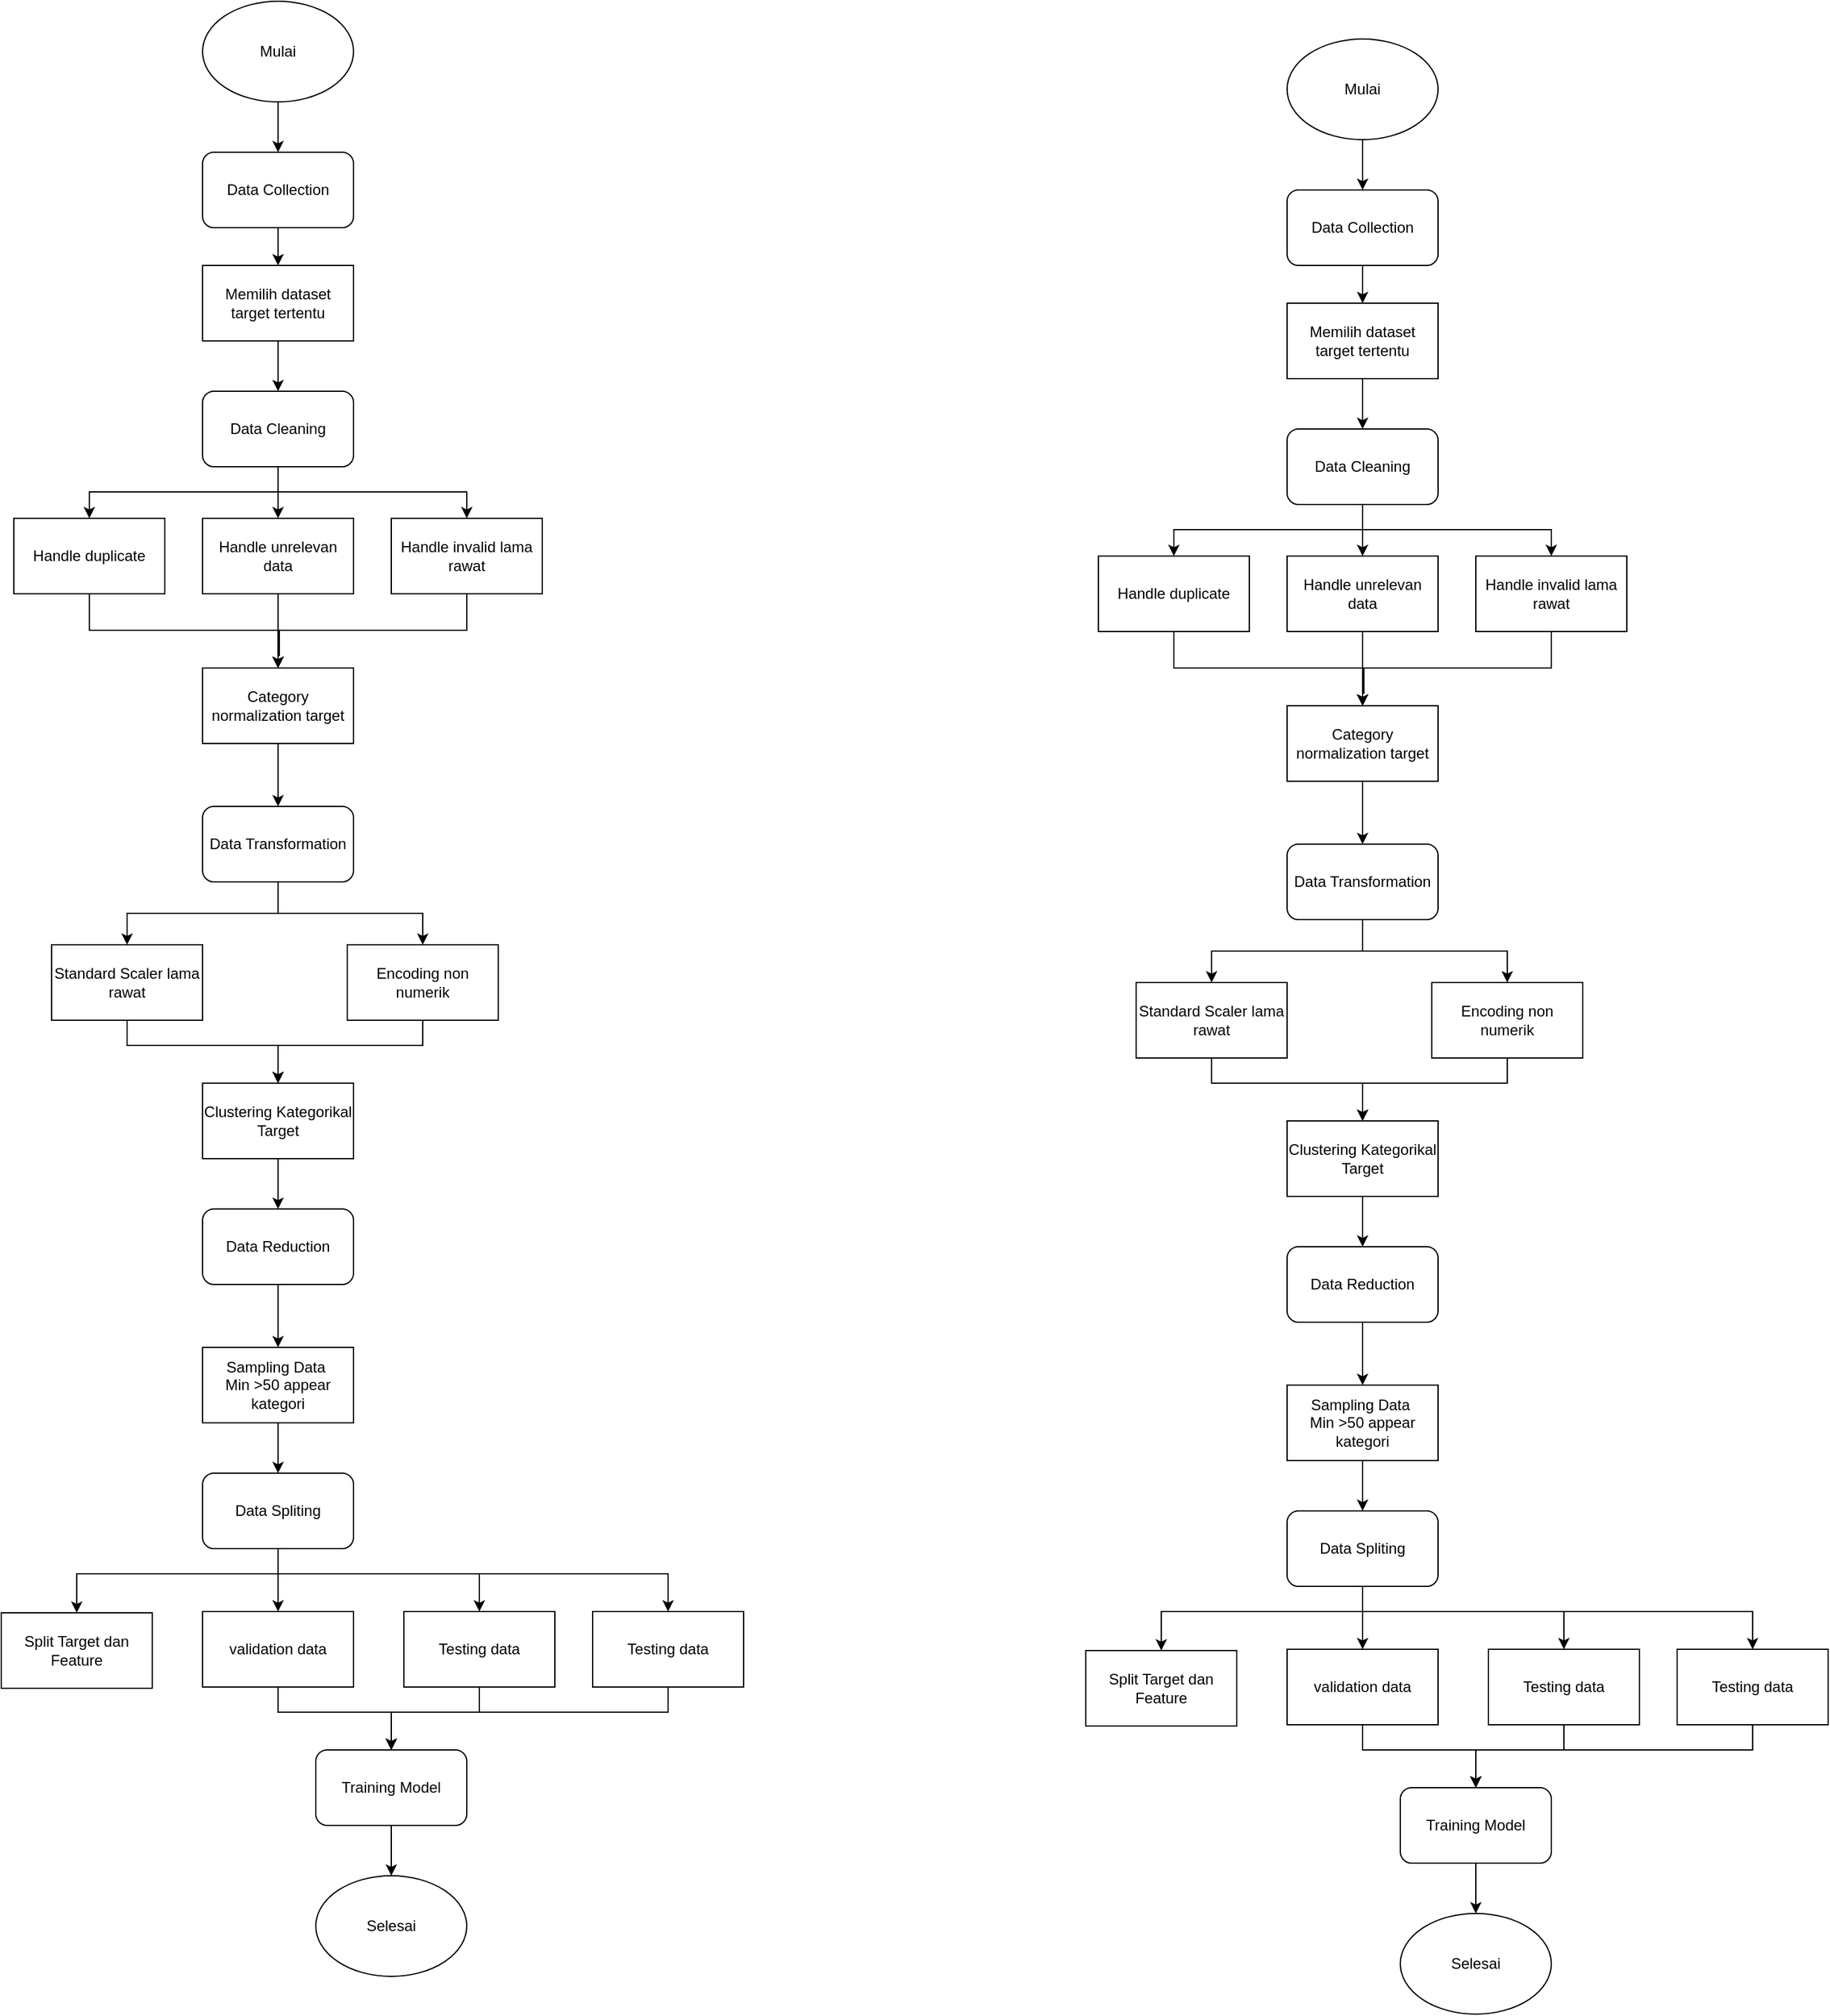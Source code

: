 <mxfile version="27.0.9">
  <diagram name="Page-1" id="JvkSAolZhgui7Sr7nKqG">
    <mxGraphModel dx="1553" dy="2643" grid="1" gridSize="10" guides="1" tooltips="1" connect="1" arrows="1" fold="1" page="1" pageScale="1" pageWidth="850" pageHeight="1100" math="0" shadow="0">
      <root>
        <mxCell id="0" />
        <mxCell id="1" parent="0" />
        <mxCell id="GHzsCkxiBa72Dn1Be5wE-11" style="edgeStyle=orthogonalEdgeStyle;rounded=0;orthogonalLoop=1;jettySize=auto;html=1;entryX=0.5;entryY=0;entryDx=0;entryDy=0;" parent="1" source="GHzsCkxiBa72Dn1Be5wE-1" target="GHzsCkxiBa72Dn1Be5wE-10" edge="1">
          <mxGeometry relative="1" as="geometry" />
        </mxCell>
        <mxCell id="GHzsCkxiBa72Dn1Be5wE-1" value="Mulai" style="ellipse;whiteSpace=wrap;html=1;" parent="1" vertex="1">
          <mxGeometry x="190" y="330" width="120" height="80" as="geometry" />
        </mxCell>
        <mxCell id="GHzsCkxiBa72Dn1Be5wE-22" style="edgeStyle=orthogonalEdgeStyle;rounded=0;orthogonalLoop=1;jettySize=auto;html=1;" parent="1" source="GHzsCkxiBa72Dn1Be5wE-7" target="GHzsCkxiBa72Dn1Be5wE-21" edge="1">
          <mxGeometry relative="1" as="geometry">
            <Array as="points">
              <mxPoint x="100" y="830" />
              <mxPoint x="250" y="830" />
            </Array>
          </mxGeometry>
        </mxCell>
        <mxCell id="GHzsCkxiBa72Dn1Be5wE-7" value="Handle duplicate" style="rounded=0;whiteSpace=wrap;html=1;" parent="1" vertex="1">
          <mxGeometry x="40" y="741" width="120" height="60" as="geometry" />
        </mxCell>
        <mxCell id="GHzsCkxiBa72Dn1Be5wE-17" style="edgeStyle=orthogonalEdgeStyle;rounded=0;orthogonalLoop=1;jettySize=auto;html=1;entryX=0.5;entryY=0;entryDx=0;entryDy=0;" parent="1" source="GHzsCkxiBa72Dn1Be5wE-8" target="GHzsCkxiBa72Dn1Be5wE-7" edge="1">
          <mxGeometry relative="1" as="geometry">
            <Array as="points">
              <mxPoint x="250" y="720" />
              <mxPoint x="100" y="720" />
            </Array>
          </mxGeometry>
        </mxCell>
        <mxCell id="GHzsCkxiBa72Dn1Be5wE-20" style="edgeStyle=orthogonalEdgeStyle;rounded=0;orthogonalLoop=1;jettySize=auto;html=1;entryX=0.5;entryY=0;entryDx=0;entryDy=0;" parent="1" source="GHzsCkxiBa72Dn1Be5wE-8" target="GHzsCkxiBa72Dn1Be5wE-16" edge="1">
          <mxGeometry relative="1" as="geometry">
            <Array as="points">
              <mxPoint x="250" y="720" />
              <mxPoint x="400" y="720" />
            </Array>
          </mxGeometry>
        </mxCell>
        <mxCell id="GHzsCkxiBa72Dn1Be5wE-149" style="edgeStyle=orthogonalEdgeStyle;rounded=0;orthogonalLoop=1;jettySize=auto;html=1;" parent="1" source="GHzsCkxiBa72Dn1Be5wE-8" target="GHzsCkxiBa72Dn1Be5wE-148" edge="1">
          <mxGeometry relative="1" as="geometry" />
        </mxCell>
        <mxCell id="GHzsCkxiBa72Dn1Be5wE-8" value="Data Cleaning" style="rounded=1;whiteSpace=wrap;html=1;" parent="1" vertex="1">
          <mxGeometry x="190" y="640" width="120" height="60" as="geometry" />
        </mxCell>
        <mxCell id="GHzsCkxiBa72Dn1Be5wE-13" style="edgeStyle=orthogonalEdgeStyle;rounded=0;orthogonalLoop=1;jettySize=auto;html=1;entryX=0.5;entryY=0;entryDx=0;entryDy=0;" parent="1" source="GHzsCkxiBa72Dn1Be5wE-10" target="GHzsCkxiBa72Dn1Be5wE-12" edge="1">
          <mxGeometry relative="1" as="geometry" />
        </mxCell>
        <mxCell id="GHzsCkxiBa72Dn1Be5wE-10" value="Data Collection" style="rounded=1;whiteSpace=wrap;html=1;" parent="1" vertex="1">
          <mxGeometry x="190" y="450" width="120" height="60" as="geometry" />
        </mxCell>
        <mxCell id="GHzsCkxiBa72Dn1Be5wE-14" style="edgeStyle=orthogonalEdgeStyle;rounded=0;orthogonalLoop=1;jettySize=auto;html=1;" parent="1" source="GHzsCkxiBa72Dn1Be5wE-12" target="GHzsCkxiBa72Dn1Be5wE-8" edge="1">
          <mxGeometry relative="1" as="geometry" />
        </mxCell>
        <mxCell id="GHzsCkxiBa72Dn1Be5wE-12" value="Memilih dataset target tertentu" style="rounded=0;whiteSpace=wrap;html=1;" parent="1" vertex="1">
          <mxGeometry x="190" y="540" width="120" height="60" as="geometry" />
        </mxCell>
        <mxCell id="GHzsCkxiBa72Dn1Be5wE-24" style="edgeStyle=orthogonalEdgeStyle;rounded=0;orthogonalLoop=1;jettySize=auto;html=1;entryX=0.5;entryY=0;entryDx=0;entryDy=0;" parent="1" source="GHzsCkxiBa72Dn1Be5wE-16" target="GHzsCkxiBa72Dn1Be5wE-21" edge="1">
          <mxGeometry relative="1" as="geometry">
            <mxPoint x="250" y="850" as="targetPoint" />
            <Array as="points">
              <mxPoint x="400" y="830" />
              <mxPoint x="251" y="830" />
              <mxPoint x="251" y="850" />
              <mxPoint x="250" y="850" />
            </Array>
          </mxGeometry>
        </mxCell>
        <mxCell id="GHzsCkxiBa72Dn1Be5wE-16" value="Handle invalid lama rawat" style="rounded=0;whiteSpace=wrap;html=1;" parent="1" vertex="1">
          <mxGeometry x="340" y="741" width="120" height="60" as="geometry" />
        </mxCell>
        <mxCell id="GHzsCkxiBa72Dn1Be5wE-28" style="edgeStyle=orthogonalEdgeStyle;rounded=0;orthogonalLoop=1;jettySize=auto;html=1;" parent="1" source="GHzsCkxiBa72Dn1Be5wE-21" target="GHzsCkxiBa72Dn1Be5wE-27" edge="1">
          <mxGeometry relative="1" as="geometry" />
        </mxCell>
        <mxCell id="GHzsCkxiBa72Dn1Be5wE-21" value="Category normalization target" style="rounded=0;whiteSpace=wrap;html=1;" parent="1" vertex="1">
          <mxGeometry x="190" y="860" width="120" height="60" as="geometry" />
        </mxCell>
        <mxCell id="GHzsCkxiBa72Dn1Be5wE-43" style="edgeStyle=orthogonalEdgeStyle;rounded=0;orthogonalLoop=1;jettySize=auto;html=1;entryX=0.5;entryY=0;entryDx=0;entryDy=0;" parent="1" source="GHzsCkxiBa72Dn1Be5wE-27" target="GHzsCkxiBa72Dn1Be5wE-31" edge="1">
          <mxGeometry relative="1" as="geometry" />
        </mxCell>
        <mxCell id="GHzsCkxiBa72Dn1Be5wE-44" style="edgeStyle=orthogonalEdgeStyle;rounded=0;orthogonalLoop=1;jettySize=auto;html=1;entryX=0.5;entryY=0;entryDx=0;entryDy=0;" parent="1" source="GHzsCkxiBa72Dn1Be5wE-27" target="GHzsCkxiBa72Dn1Be5wE-29" edge="1">
          <mxGeometry relative="1" as="geometry" />
        </mxCell>
        <mxCell id="GHzsCkxiBa72Dn1Be5wE-27" value="Data Transformation" style="rounded=1;whiteSpace=wrap;html=1;" parent="1" vertex="1">
          <mxGeometry x="190" y="970" width="120" height="60" as="geometry" />
        </mxCell>
        <mxCell id="GHzsCkxiBa72Dn1Be5wE-46" style="edgeStyle=orthogonalEdgeStyle;rounded=0;orthogonalLoop=1;jettySize=auto;html=1;" parent="1" source="GHzsCkxiBa72Dn1Be5wE-29" edge="1">
          <mxGeometry relative="1" as="geometry">
            <mxPoint x="250" y="1190" as="targetPoint" />
            <Array as="points">
              <mxPoint x="365" y="1160" />
              <mxPoint x="250" y="1160" />
            </Array>
          </mxGeometry>
        </mxCell>
        <mxCell id="GHzsCkxiBa72Dn1Be5wE-29" value="Encoding non numerik" style="rounded=0;whiteSpace=wrap;html=1;" parent="1" vertex="1">
          <mxGeometry x="305" y="1080" width="120" height="60" as="geometry" />
        </mxCell>
        <mxCell id="GHzsCkxiBa72Dn1Be5wE-45" style="edgeStyle=orthogonalEdgeStyle;rounded=0;orthogonalLoop=1;jettySize=auto;html=1;entryX=0.5;entryY=0;entryDx=0;entryDy=0;" parent="1" source="GHzsCkxiBa72Dn1Be5wE-31" target="GHzsCkxiBa72Dn1Be5wE-34" edge="1">
          <mxGeometry relative="1" as="geometry">
            <Array as="points">
              <mxPoint x="130" y="1160" />
              <mxPoint x="250" y="1160" />
            </Array>
          </mxGeometry>
        </mxCell>
        <mxCell id="GHzsCkxiBa72Dn1Be5wE-31" value="Standard Scaler lama rawat" style="rounded=0;whiteSpace=wrap;html=1;" parent="1" vertex="1">
          <mxGeometry x="70" y="1080" width="120" height="60" as="geometry" />
        </mxCell>
        <mxCell id="GHzsCkxiBa72Dn1Be5wE-47" style="edgeStyle=orthogonalEdgeStyle;rounded=0;orthogonalLoop=1;jettySize=auto;html=1;" parent="1" source="GHzsCkxiBa72Dn1Be5wE-34" target="GHzsCkxiBa72Dn1Be5wE-37" edge="1">
          <mxGeometry relative="1" as="geometry" />
        </mxCell>
        <mxCell id="GHzsCkxiBa72Dn1Be5wE-34" value="Clustering Kategorikal Target" style="rounded=0;whiteSpace=wrap;html=1;" parent="1" vertex="1">
          <mxGeometry x="190" y="1190" width="120" height="60" as="geometry" />
        </mxCell>
        <mxCell id="GHzsCkxiBa72Dn1Be5wE-40" style="edgeStyle=orthogonalEdgeStyle;rounded=0;orthogonalLoop=1;jettySize=auto;html=1;entryX=0.5;entryY=0;entryDx=0;entryDy=0;" parent="1" source="GHzsCkxiBa72Dn1Be5wE-37" target="GHzsCkxiBa72Dn1Be5wE-39" edge="1">
          <mxGeometry relative="1" as="geometry" />
        </mxCell>
        <mxCell id="GHzsCkxiBa72Dn1Be5wE-37" value="Data Reduction" style="rounded=1;whiteSpace=wrap;html=1;" parent="1" vertex="1">
          <mxGeometry x="190" y="1290" width="120" height="60" as="geometry" />
        </mxCell>
        <mxCell id="GHzsCkxiBa72Dn1Be5wE-42" style="edgeStyle=orthogonalEdgeStyle;rounded=0;orthogonalLoop=1;jettySize=auto;html=1;" parent="1" source="GHzsCkxiBa72Dn1Be5wE-39" target="GHzsCkxiBa72Dn1Be5wE-41" edge="1">
          <mxGeometry relative="1" as="geometry" />
        </mxCell>
        <mxCell id="GHzsCkxiBa72Dn1Be5wE-39" value="Sampling Data&amp;nbsp;&lt;br&gt;Min &amp;gt;50 appear kategori" style="rounded=0;whiteSpace=wrap;html=1;" parent="1" vertex="1">
          <mxGeometry x="190" y="1400" width="120" height="60" as="geometry" />
        </mxCell>
        <mxCell id="GHzsCkxiBa72Dn1Be5wE-49" style="edgeStyle=orthogonalEdgeStyle;rounded=0;orthogonalLoop=1;jettySize=auto;html=1;entryX=0.5;entryY=0;entryDx=0;entryDy=0;" parent="1" source="GHzsCkxiBa72Dn1Be5wE-41" target="GHzsCkxiBa72Dn1Be5wE-48" edge="1">
          <mxGeometry relative="1" as="geometry">
            <Array as="points">
              <mxPoint x="250" y="1580" />
              <mxPoint x="90" y="1580" />
            </Array>
          </mxGeometry>
        </mxCell>
        <mxCell id="GHzsCkxiBa72Dn1Be5wE-52" style="edgeStyle=orthogonalEdgeStyle;rounded=0;orthogonalLoop=1;jettySize=auto;html=1;entryX=0.5;entryY=0;entryDx=0;entryDy=0;" parent="1" source="GHzsCkxiBa72Dn1Be5wE-41" target="GHzsCkxiBa72Dn1Be5wE-50" edge="1">
          <mxGeometry relative="1" as="geometry" />
        </mxCell>
        <mxCell id="GHzsCkxiBa72Dn1Be5wE-142" style="edgeStyle=orthogonalEdgeStyle;rounded=0;orthogonalLoop=1;jettySize=auto;html=1;entryX=0.5;entryY=0;entryDx=0;entryDy=0;" parent="1" source="GHzsCkxiBa72Dn1Be5wE-41" target="GHzsCkxiBa72Dn1Be5wE-141" edge="1">
          <mxGeometry relative="1" as="geometry">
            <Array as="points">
              <mxPoint x="250" y="1580" />
              <mxPoint x="560" y="1580" />
            </Array>
          </mxGeometry>
        </mxCell>
        <mxCell id="GHzsCkxiBa72Dn1Be5wE-41" value="Data Spliting" style="rounded=1;whiteSpace=wrap;html=1;" parent="1" vertex="1">
          <mxGeometry x="190" y="1500" width="120" height="60" as="geometry" />
        </mxCell>
        <mxCell id="GHzsCkxiBa72Dn1Be5wE-48" value="Split Target dan Feature" style="rounded=0;whiteSpace=wrap;html=1;" parent="1" vertex="1">
          <mxGeometry x="30" y="1611" width="120" height="60" as="geometry" />
        </mxCell>
        <mxCell id="GHzsCkxiBa72Dn1Be5wE-55" style="edgeStyle=orthogonalEdgeStyle;rounded=0;orthogonalLoop=1;jettySize=auto;html=1;entryX=0.5;entryY=0;entryDx=0;entryDy=0;" parent="1" source="GHzsCkxiBa72Dn1Be5wE-50" target="GHzsCkxiBa72Dn1Be5wE-54" edge="1">
          <mxGeometry relative="1" as="geometry">
            <Array as="points">
              <mxPoint x="250" y="1690" />
              <mxPoint x="340" y="1690" />
            </Array>
          </mxGeometry>
        </mxCell>
        <mxCell id="GHzsCkxiBa72Dn1Be5wE-50" value="validation data" style="rounded=0;whiteSpace=wrap;html=1;" parent="1" vertex="1">
          <mxGeometry x="190" y="1610" width="120" height="60" as="geometry" />
        </mxCell>
        <mxCell id="GHzsCkxiBa72Dn1Be5wE-144" style="edgeStyle=orthogonalEdgeStyle;rounded=0;orthogonalLoop=1;jettySize=auto;html=1;entryX=0.5;entryY=0;entryDx=0;entryDy=0;" parent="1" source="GHzsCkxiBa72Dn1Be5wE-51" target="GHzsCkxiBa72Dn1Be5wE-54" edge="1">
          <mxGeometry relative="1" as="geometry">
            <Array as="points">
              <mxPoint x="410" y="1690" />
              <mxPoint x="340" y="1690" />
            </Array>
          </mxGeometry>
        </mxCell>
        <mxCell id="GHzsCkxiBa72Dn1Be5wE-51" value="Testing data" style="rounded=0;whiteSpace=wrap;html=1;" parent="1" vertex="1">
          <mxGeometry x="350" y="1610" width="120" height="60" as="geometry" />
        </mxCell>
        <mxCell id="GHzsCkxiBa72Dn1Be5wE-53" style="edgeStyle=orthogonalEdgeStyle;rounded=0;orthogonalLoop=1;jettySize=auto;html=1;entryX=0.5;entryY=0;entryDx=0;entryDy=0;" parent="1" source="GHzsCkxiBa72Dn1Be5wE-41" target="GHzsCkxiBa72Dn1Be5wE-51" edge="1">
          <mxGeometry relative="1" as="geometry">
            <Array as="points">
              <mxPoint x="250" y="1580" />
              <mxPoint x="410" y="1580" />
            </Array>
          </mxGeometry>
        </mxCell>
        <mxCell id="GHzsCkxiBa72Dn1Be5wE-147" style="edgeStyle=orthogonalEdgeStyle;rounded=0;orthogonalLoop=1;jettySize=auto;html=1;entryX=0.5;entryY=0;entryDx=0;entryDy=0;" parent="1" source="GHzsCkxiBa72Dn1Be5wE-54" target="GHzsCkxiBa72Dn1Be5wE-146" edge="1">
          <mxGeometry relative="1" as="geometry" />
        </mxCell>
        <mxCell id="GHzsCkxiBa72Dn1Be5wE-54" value="Training Model" style="rounded=1;whiteSpace=wrap;html=1;" parent="1" vertex="1">
          <mxGeometry x="280" y="1720" width="120" height="60" as="geometry" />
        </mxCell>
        <mxCell id="GHzsCkxiBa72Dn1Be5wE-143" style="edgeStyle=orthogonalEdgeStyle;rounded=0;orthogonalLoop=1;jettySize=auto;html=1;entryX=0.5;entryY=0;entryDx=0;entryDy=0;" parent="1" source="GHzsCkxiBa72Dn1Be5wE-141" target="GHzsCkxiBa72Dn1Be5wE-54" edge="1">
          <mxGeometry relative="1" as="geometry">
            <Array as="points">
              <mxPoint x="560" y="1690" />
              <mxPoint x="340" y="1690" />
            </Array>
          </mxGeometry>
        </mxCell>
        <mxCell id="GHzsCkxiBa72Dn1Be5wE-141" value="Testing data" style="rounded=0;whiteSpace=wrap;html=1;" parent="1" vertex="1">
          <mxGeometry x="500" y="1610" width="120" height="60" as="geometry" />
        </mxCell>
        <mxCell id="GHzsCkxiBa72Dn1Be5wE-146" value="Selesai" style="ellipse;whiteSpace=wrap;html=1;" parent="1" vertex="1">
          <mxGeometry x="280" y="1820" width="120" height="80" as="geometry" />
        </mxCell>
        <mxCell id="GHzsCkxiBa72Dn1Be5wE-150" style="edgeStyle=orthogonalEdgeStyle;rounded=0;orthogonalLoop=1;jettySize=auto;html=1;entryX=0.5;entryY=0;entryDx=0;entryDy=0;" parent="1" source="GHzsCkxiBa72Dn1Be5wE-148" target="GHzsCkxiBa72Dn1Be5wE-21" edge="1">
          <mxGeometry relative="1" as="geometry" />
        </mxCell>
        <mxCell id="GHzsCkxiBa72Dn1Be5wE-148" value="Handle unrelevan data" style="rounded=0;whiteSpace=wrap;html=1;" parent="1" vertex="1">
          <mxGeometry x="190" y="741" width="120" height="60" as="geometry" />
        </mxCell>
        <mxCell id="6pIU_dXwWz2zI7MfIqAC-4" style="edgeStyle=orthogonalEdgeStyle;rounded=0;orthogonalLoop=1;jettySize=auto;html=1;entryX=0.5;entryY=0;entryDx=0;entryDy=0;" edge="1" source="6pIU_dXwWz2zI7MfIqAC-5" target="6pIU_dXwWz2zI7MfIqAC-13" parent="1">
          <mxGeometry relative="1" as="geometry" />
        </mxCell>
        <mxCell id="6pIU_dXwWz2zI7MfIqAC-5" value="Mulai" style="ellipse;whiteSpace=wrap;html=1;" vertex="1" parent="1">
          <mxGeometry x="1052" y="360" width="120" height="80" as="geometry" />
        </mxCell>
        <mxCell id="6pIU_dXwWz2zI7MfIqAC-6" style="edgeStyle=orthogonalEdgeStyle;rounded=0;orthogonalLoop=1;jettySize=auto;html=1;" edge="1" source="6pIU_dXwWz2zI7MfIqAC-7" target="6pIU_dXwWz2zI7MfIqAC-19" parent="1">
          <mxGeometry relative="1" as="geometry">
            <Array as="points">
              <mxPoint x="962" y="860" />
              <mxPoint x="1112" y="860" />
            </Array>
          </mxGeometry>
        </mxCell>
        <mxCell id="6pIU_dXwWz2zI7MfIqAC-7" value="Handle duplicate" style="rounded=0;whiteSpace=wrap;html=1;" vertex="1" parent="1">
          <mxGeometry x="902" y="771" width="120" height="60" as="geometry" />
        </mxCell>
        <mxCell id="6pIU_dXwWz2zI7MfIqAC-8" style="edgeStyle=orthogonalEdgeStyle;rounded=0;orthogonalLoop=1;jettySize=auto;html=1;entryX=0.5;entryY=0;entryDx=0;entryDy=0;" edge="1" source="6pIU_dXwWz2zI7MfIqAC-11" target="6pIU_dXwWz2zI7MfIqAC-7" parent="1">
          <mxGeometry relative="1" as="geometry">
            <Array as="points">
              <mxPoint x="1112" y="750" />
              <mxPoint x="962" y="750" />
            </Array>
          </mxGeometry>
        </mxCell>
        <mxCell id="6pIU_dXwWz2zI7MfIqAC-9" style="edgeStyle=orthogonalEdgeStyle;rounded=0;orthogonalLoop=1;jettySize=auto;html=1;entryX=0.5;entryY=0;entryDx=0;entryDy=0;" edge="1" source="6pIU_dXwWz2zI7MfIqAC-11" target="6pIU_dXwWz2zI7MfIqAC-17" parent="1">
          <mxGeometry relative="1" as="geometry">
            <Array as="points">
              <mxPoint x="1112" y="750" />
              <mxPoint x="1262" y="750" />
            </Array>
          </mxGeometry>
        </mxCell>
        <mxCell id="6pIU_dXwWz2zI7MfIqAC-10" style="edgeStyle=orthogonalEdgeStyle;rounded=0;orthogonalLoop=1;jettySize=auto;html=1;" edge="1" source="6pIU_dXwWz2zI7MfIqAC-11" target="6pIU_dXwWz2zI7MfIqAC-49" parent="1">
          <mxGeometry relative="1" as="geometry" />
        </mxCell>
        <mxCell id="6pIU_dXwWz2zI7MfIqAC-11" value="Data Cleaning" style="rounded=1;whiteSpace=wrap;html=1;" vertex="1" parent="1">
          <mxGeometry x="1052" y="670" width="120" height="60" as="geometry" />
        </mxCell>
        <mxCell id="6pIU_dXwWz2zI7MfIqAC-12" style="edgeStyle=orthogonalEdgeStyle;rounded=0;orthogonalLoop=1;jettySize=auto;html=1;entryX=0.5;entryY=0;entryDx=0;entryDy=0;" edge="1" source="6pIU_dXwWz2zI7MfIqAC-13" target="6pIU_dXwWz2zI7MfIqAC-15" parent="1">
          <mxGeometry relative="1" as="geometry" />
        </mxCell>
        <mxCell id="6pIU_dXwWz2zI7MfIqAC-13" value="Data Collection" style="rounded=1;whiteSpace=wrap;html=1;" vertex="1" parent="1">
          <mxGeometry x="1052" y="480" width="120" height="60" as="geometry" />
        </mxCell>
        <mxCell id="6pIU_dXwWz2zI7MfIqAC-14" style="edgeStyle=orthogonalEdgeStyle;rounded=0;orthogonalLoop=1;jettySize=auto;html=1;" edge="1" source="6pIU_dXwWz2zI7MfIqAC-15" target="6pIU_dXwWz2zI7MfIqAC-11" parent="1">
          <mxGeometry relative="1" as="geometry" />
        </mxCell>
        <mxCell id="6pIU_dXwWz2zI7MfIqAC-15" value="Memilih dataset target tertentu" style="rounded=0;whiteSpace=wrap;html=1;" vertex="1" parent="1">
          <mxGeometry x="1052" y="570" width="120" height="60" as="geometry" />
        </mxCell>
        <mxCell id="6pIU_dXwWz2zI7MfIqAC-16" style="edgeStyle=orthogonalEdgeStyle;rounded=0;orthogonalLoop=1;jettySize=auto;html=1;entryX=0.5;entryY=0;entryDx=0;entryDy=0;" edge="1" source="6pIU_dXwWz2zI7MfIqAC-17" target="6pIU_dXwWz2zI7MfIqAC-19" parent="1">
          <mxGeometry relative="1" as="geometry">
            <mxPoint x="1112" y="880" as="targetPoint" />
            <Array as="points">
              <mxPoint x="1262" y="860" />
              <mxPoint x="1113" y="860" />
              <mxPoint x="1113" y="880" />
              <mxPoint x="1112" y="880" />
            </Array>
          </mxGeometry>
        </mxCell>
        <mxCell id="6pIU_dXwWz2zI7MfIqAC-17" value="Handle invalid lama rawat" style="rounded=0;whiteSpace=wrap;html=1;" vertex="1" parent="1">
          <mxGeometry x="1202" y="771" width="120" height="60" as="geometry" />
        </mxCell>
        <mxCell id="6pIU_dXwWz2zI7MfIqAC-18" style="edgeStyle=orthogonalEdgeStyle;rounded=0;orthogonalLoop=1;jettySize=auto;html=1;" edge="1" source="6pIU_dXwWz2zI7MfIqAC-19" target="6pIU_dXwWz2zI7MfIqAC-22" parent="1">
          <mxGeometry relative="1" as="geometry" />
        </mxCell>
        <mxCell id="6pIU_dXwWz2zI7MfIqAC-19" value="Category normalization target" style="rounded=0;whiteSpace=wrap;html=1;" vertex="1" parent="1">
          <mxGeometry x="1052" y="890" width="120" height="60" as="geometry" />
        </mxCell>
        <mxCell id="6pIU_dXwWz2zI7MfIqAC-20" style="edgeStyle=orthogonalEdgeStyle;rounded=0;orthogonalLoop=1;jettySize=auto;html=1;entryX=0.5;entryY=0;entryDx=0;entryDy=0;" edge="1" source="6pIU_dXwWz2zI7MfIqAC-22" target="6pIU_dXwWz2zI7MfIqAC-26" parent="1">
          <mxGeometry relative="1" as="geometry" />
        </mxCell>
        <mxCell id="6pIU_dXwWz2zI7MfIqAC-21" style="edgeStyle=orthogonalEdgeStyle;rounded=0;orthogonalLoop=1;jettySize=auto;html=1;entryX=0.5;entryY=0;entryDx=0;entryDy=0;" edge="1" source="6pIU_dXwWz2zI7MfIqAC-22" target="6pIU_dXwWz2zI7MfIqAC-24" parent="1">
          <mxGeometry relative="1" as="geometry" />
        </mxCell>
        <mxCell id="6pIU_dXwWz2zI7MfIqAC-22" value="Data Transformation" style="rounded=1;whiteSpace=wrap;html=1;" vertex="1" parent="1">
          <mxGeometry x="1052" y="1000" width="120" height="60" as="geometry" />
        </mxCell>
        <mxCell id="6pIU_dXwWz2zI7MfIqAC-23" style="edgeStyle=orthogonalEdgeStyle;rounded=0;orthogonalLoop=1;jettySize=auto;html=1;" edge="1" source="6pIU_dXwWz2zI7MfIqAC-24" parent="1">
          <mxGeometry relative="1" as="geometry">
            <mxPoint x="1112" y="1220" as="targetPoint" />
            <Array as="points">
              <mxPoint x="1227" y="1190" />
              <mxPoint x="1112" y="1190" />
            </Array>
          </mxGeometry>
        </mxCell>
        <mxCell id="6pIU_dXwWz2zI7MfIqAC-24" value="Encoding non numerik" style="rounded=0;whiteSpace=wrap;html=1;" vertex="1" parent="1">
          <mxGeometry x="1167" y="1110" width="120" height="60" as="geometry" />
        </mxCell>
        <mxCell id="6pIU_dXwWz2zI7MfIqAC-25" style="edgeStyle=orthogonalEdgeStyle;rounded=0;orthogonalLoop=1;jettySize=auto;html=1;entryX=0.5;entryY=0;entryDx=0;entryDy=0;" edge="1" source="6pIU_dXwWz2zI7MfIqAC-26" target="6pIU_dXwWz2zI7MfIqAC-28" parent="1">
          <mxGeometry relative="1" as="geometry">
            <Array as="points">
              <mxPoint x="992" y="1190" />
              <mxPoint x="1112" y="1190" />
            </Array>
          </mxGeometry>
        </mxCell>
        <mxCell id="6pIU_dXwWz2zI7MfIqAC-26" value="Standard Scaler lama rawat" style="rounded=0;whiteSpace=wrap;html=1;" vertex="1" parent="1">
          <mxGeometry x="932" y="1110" width="120" height="60" as="geometry" />
        </mxCell>
        <mxCell id="6pIU_dXwWz2zI7MfIqAC-27" style="edgeStyle=orthogonalEdgeStyle;rounded=0;orthogonalLoop=1;jettySize=auto;html=1;" edge="1" source="6pIU_dXwWz2zI7MfIqAC-28" target="6pIU_dXwWz2zI7MfIqAC-30" parent="1">
          <mxGeometry relative="1" as="geometry" />
        </mxCell>
        <mxCell id="6pIU_dXwWz2zI7MfIqAC-28" value="Clustering Kategorikal Target" style="rounded=0;whiteSpace=wrap;html=1;" vertex="1" parent="1">
          <mxGeometry x="1052" y="1220" width="120" height="60" as="geometry" />
        </mxCell>
        <mxCell id="6pIU_dXwWz2zI7MfIqAC-29" style="edgeStyle=orthogonalEdgeStyle;rounded=0;orthogonalLoop=1;jettySize=auto;html=1;entryX=0.5;entryY=0;entryDx=0;entryDy=0;" edge="1" source="6pIU_dXwWz2zI7MfIqAC-30" target="6pIU_dXwWz2zI7MfIqAC-32" parent="1">
          <mxGeometry relative="1" as="geometry" />
        </mxCell>
        <mxCell id="6pIU_dXwWz2zI7MfIqAC-30" value="Data Reduction" style="rounded=1;whiteSpace=wrap;html=1;" vertex="1" parent="1">
          <mxGeometry x="1052" y="1320" width="120" height="60" as="geometry" />
        </mxCell>
        <mxCell id="6pIU_dXwWz2zI7MfIqAC-31" style="edgeStyle=orthogonalEdgeStyle;rounded=0;orthogonalLoop=1;jettySize=auto;html=1;" edge="1" source="6pIU_dXwWz2zI7MfIqAC-32" target="6pIU_dXwWz2zI7MfIqAC-36" parent="1">
          <mxGeometry relative="1" as="geometry" />
        </mxCell>
        <mxCell id="6pIU_dXwWz2zI7MfIqAC-32" value="Sampling Data&amp;nbsp;&lt;br&gt;Min &amp;gt;50 appear kategori" style="rounded=0;whiteSpace=wrap;html=1;" vertex="1" parent="1">
          <mxGeometry x="1052" y="1430" width="120" height="60" as="geometry" />
        </mxCell>
        <mxCell id="6pIU_dXwWz2zI7MfIqAC-33" style="edgeStyle=orthogonalEdgeStyle;rounded=0;orthogonalLoop=1;jettySize=auto;html=1;entryX=0.5;entryY=0;entryDx=0;entryDy=0;" edge="1" source="6pIU_dXwWz2zI7MfIqAC-36" target="6pIU_dXwWz2zI7MfIqAC-37" parent="1">
          <mxGeometry relative="1" as="geometry">
            <Array as="points">
              <mxPoint x="1112" y="1610" />
              <mxPoint x="952" y="1610" />
            </Array>
          </mxGeometry>
        </mxCell>
        <mxCell id="6pIU_dXwWz2zI7MfIqAC-34" style="edgeStyle=orthogonalEdgeStyle;rounded=0;orthogonalLoop=1;jettySize=auto;html=1;entryX=0.5;entryY=0;entryDx=0;entryDy=0;" edge="1" source="6pIU_dXwWz2zI7MfIqAC-36" target="6pIU_dXwWz2zI7MfIqAC-39" parent="1">
          <mxGeometry relative="1" as="geometry" />
        </mxCell>
        <mxCell id="6pIU_dXwWz2zI7MfIqAC-35" style="edgeStyle=orthogonalEdgeStyle;rounded=0;orthogonalLoop=1;jettySize=auto;html=1;entryX=0.5;entryY=0;entryDx=0;entryDy=0;" edge="1" source="6pIU_dXwWz2zI7MfIqAC-36" target="6pIU_dXwWz2zI7MfIqAC-46" parent="1">
          <mxGeometry relative="1" as="geometry">
            <Array as="points">
              <mxPoint x="1112" y="1610" />
              <mxPoint x="1422" y="1610" />
            </Array>
          </mxGeometry>
        </mxCell>
        <mxCell id="6pIU_dXwWz2zI7MfIqAC-36" value="Data Spliting" style="rounded=1;whiteSpace=wrap;html=1;" vertex="1" parent="1">
          <mxGeometry x="1052" y="1530" width="120" height="60" as="geometry" />
        </mxCell>
        <mxCell id="6pIU_dXwWz2zI7MfIqAC-37" value="Split Target dan Feature" style="rounded=0;whiteSpace=wrap;html=1;" vertex="1" parent="1">
          <mxGeometry x="892" y="1641" width="120" height="60" as="geometry" />
        </mxCell>
        <mxCell id="6pIU_dXwWz2zI7MfIqAC-38" style="edgeStyle=orthogonalEdgeStyle;rounded=0;orthogonalLoop=1;jettySize=auto;html=1;entryX=0.5;entryY=0;entryDx=0;entryDy=0;" edge="1" source="6pIU_dXwWz2zI7MfIqAC-39" target="6pIU_dXwWz2zI7MfIqAC-44" parent="1">
          <mxGeometry relative="1" as="geometry">
            <Array as="points">
              <mxPoint x="1112" y="1720" />
              <mxPoint x="1202" y="1720" />
            </Array>
          </mxGeometry>
        </mxCell>
        <mxCell id="6pIU_dXwWz2zI7MfIqAC-39" value="validation data" style="rounded=0;whiteSpace=wrap;html=1;" vertex="1" parent="1">
          <mxGeometry x="1052" y="1640" width="120" height="60" as="geometry" />
        </mxCell>
        <mxCell id="6pIU_dXwWz2zI7MfIqAC-40" style="edgeStyle=orthogonalEdgeStyle;rounded=0;orthogonalLoop=1;jettySize=auto;html=1;entryX=0.5;entryY=0;entryDx=0;entryDy=0;" edge="1" source="6pIU_dXwWz2zI7MfIqAC-41" target="6pIU_dXwWz2zI7MfIqAC-44" parent="1">
          <mxGeometry relative="1" as="geometry">
            <Array as="points">
              <mxPoint x="1272" y="1720" />
              <mxPoint x="1202" y="1720" />
            </Array>
          </mxGeometry>
        </mxCell>
        <mxCell id="6pIU_dXwWz2zI7MfIqAC-41" value="Testing data" style="rounded=0;whiteSpace=wrap;html=1;" vertex="1" parent="1">
          <mxGeometry x="1212" y="1640" width="120" height="60" as="geometry" />
        </mxCell>
        <mxCell id="6pIU_dXwWz2zI7MfIqAC-42" style="edgeStyle=orthogonalEdgeStyle;rounded=0;orthogonalLoop=1;jettySize=auto;html=1;entryX=0.5;entryY=0;entryDx=0;entryDy=0;" edge="1" source="6pIU_dXwWz2zI7MfIqAC-36" target="6pIU_dXwWz2zI7MfIqAC-41" parent="1">
          <mxGeometry relative="1" as="geometry">
            <Array as="points">
              <mxPoint x="1112" y="1610" />
              <mxPoint x="1272" y="1610" />
            </Array>
          </mxGeometry>
        </mxCell>
        <mxCell id="6pIU_dXwWz2zI7MfIqAC-43" style="edgeStyle=orthogonalEdgeStyle;rounded=0;orthogonalLoop=1;jettySize=auto;html=1;entryX=0.5;entryY=0;entryDx=0;entryDy=0;" edge="1" source="6pIU_dXwWz2zI7MfIqAC-44" target="6pIU_dXwWz2zI7MfIqAC-47" parent="1">
          <mxGeometry relative="1" as="geometry" />
        </mxCell>
        <mxCell id="6pIU_dXwWz2zI7MfIqAC-44" value="Training Model" style="rounded=1;whiteSpace=wrap;html=1;" vertex="1" parent="1">
          <mxGeometry x="1142" y="1750" width="120" height="60" as="geometry" />
        </mxCell>
        <mxCell id="6pIU_dXwWz2zI7MfIqAC-45" style="edgeStyle=orthogonalEdgeStyle;rounded=0;orthogonalLoop=1;jettySize=auto;html=1;entryX=0.5;entryY=0;entryDx=0;entryDy=0;" edge="1" source="6pIU_dXwWz2zI7MfIqAC-46" target="6pIU_dXwWz2zI7MfIqAC-44" parent="1">
          <mxGeometry relative="1" as="geometry">
            <Array as="points">
              <mxPoint x="1422" y="1720" />
              <mxPoint x="1202" y="1720" />
            </Array>
          </mxGeometry>
        </mxCell>
        <mxCell id="6pIU_dXwWz2zI7MfIqAC-46" value="Testing data" style="rounded=0;whiteSpace=wrap;html=1;" vertex="1" parent="1">
          <mxGeometry x="1362" y="1640" width="120" height="60" as="geometry" />
        </mxCell>
        <mxCell id="6pIU_dXwWz2zI7MfIqAC-47" value="Selesai" style="ellipse;whiteSpace=wrap;html=1;" vertex="1" parent="1">
          <mxGeometry x="1142" y="1850" width="120" height="80" as="geometry" />
        </mxCell>
        <mxCell id="6pIU_dXwWz2zI7MfIqAC-48" style="edgeStyle=orthogonalEdgeStyle;rounded=0;orthogonalLoop=1;jettySize=auto;html=1;entryX=0.5;entryY=0;entryDx=0;entryDy=0;" edge="1" source="6pIU_dXwWz2zI7MfIqAC-49" target="6pIU_dXwWz2zI7MfIqAC-19" parent="1">
          <mxGeometry relative="1" as="geometry" />
        </mxCell>
        <mxCell id="6pIU_dXwWz2zI7MfIqAC-49" value="Handle unrelevan data" style="rounded=0;whiteSpace=wrap;html=1;" vertex="1" parent="1">
          <mxGeometry x="1052" y="771" width="120" height="60" as="geometry" />
        </mxCell>
      </root>
    </mxGraphModel>
  </diagram>
</mxfile>
